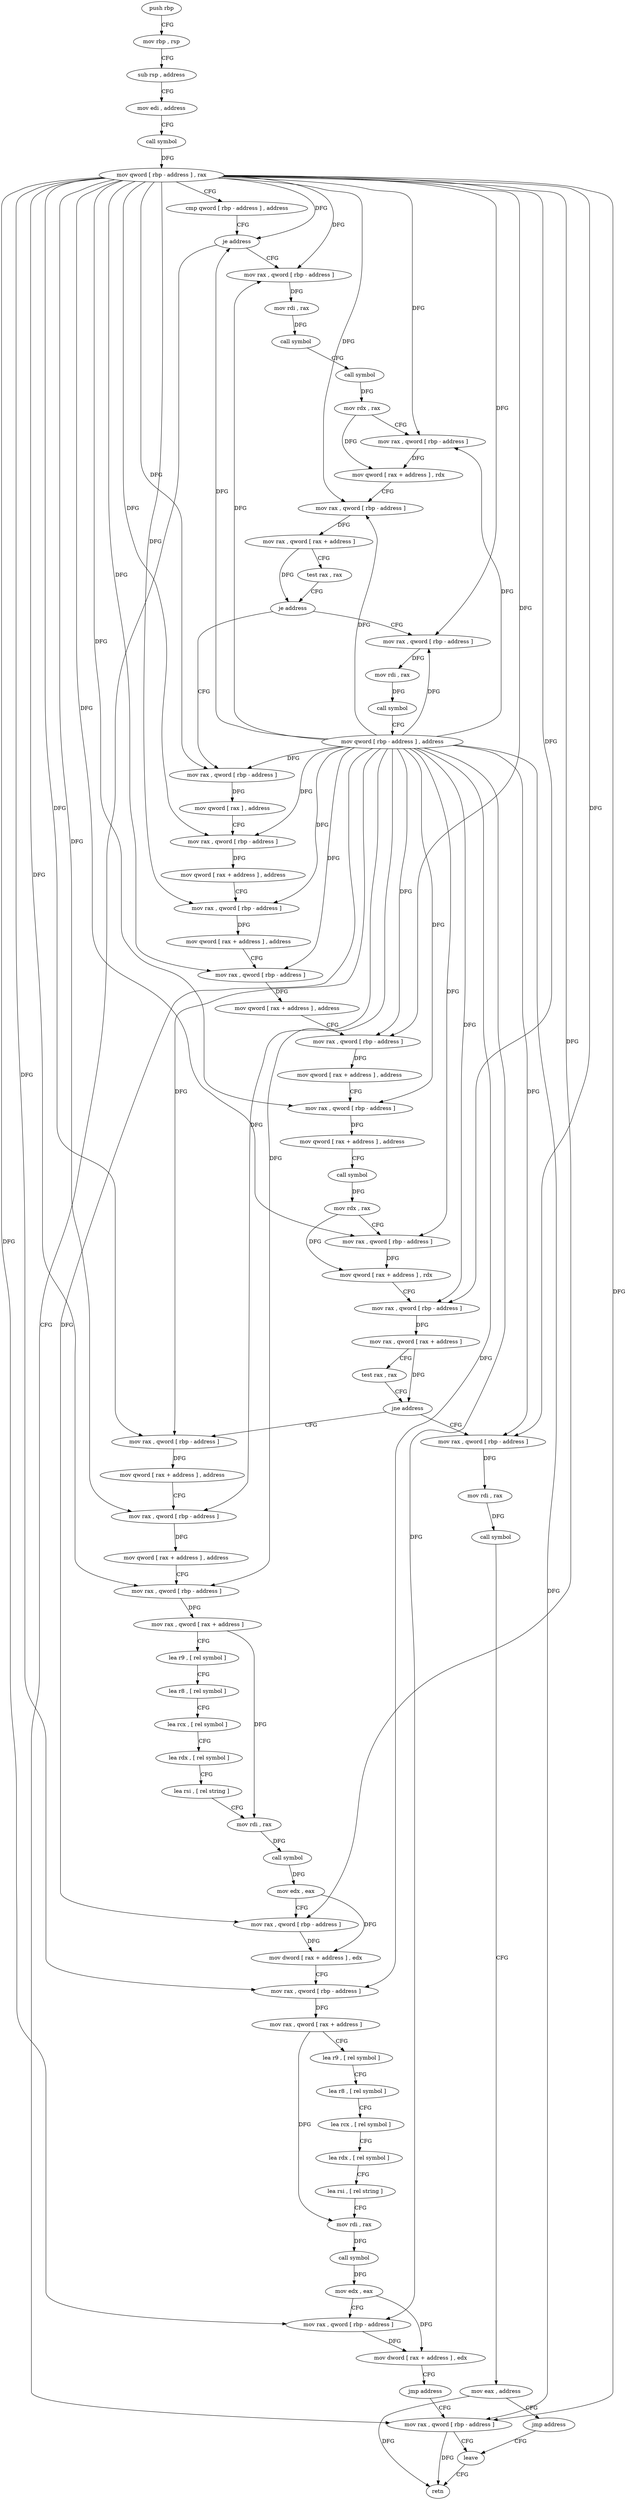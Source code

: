 digraph "func" {
"100637" [label = "push rbp" ]
"100638" [label = "mov rbp , rsp" ]
"100641" [label = "sub rsp , address" ]
"100645" [label = "mov edi , address" ]
"100650" [label = "call symbol" ]
"100655" [label = "mov qword [ rbp - address ] , rax" ]
"100659" [label = "cmp qword [ rbp - address ] , address" ]
"100664" [label = "je address" ]
"101003" [label = "mov rax , qword [ rbp - address ]" ]
"100670" [label = "mov rax , qword [ rbp - address ]" ]
"101007" [label = "leave" ]
"100674" [label = "mov rdi , rax" ]
"100677" [label = "call symbol" ]
"100682" [label = "call symbol" ]
"100687" [label = "mov rdx , rax" ]
"100690" [label = "mov rax , qword [ rbp - address ]" ]
"100694" [label = "mov qword [ rax + address ] , rdx" ]
"100698" [label = "mov rax , qword [ rbp - address ]" ]
"100702" [label = "mov rax , qword [ rax + address ]" ]
"100706" [label = "test rax , rax" ]
"100709" [label = "je address" ]
"100983" [label = "mov rax , qword [ rbp - address ]" ]
"100715" [label = "mov rax , qword [ rbp - address ]" ]
"100987" [label = "mov rdi , rax" ]
"100990" [label = "call symbol" ]
"100995" [label = "mov qword [ rbp - address ] , address" ]
"100719" [label = "mov qword [ rax ] , address" ]
"100726" [label = "mov rax , qword [ rbp - address ]" ]
"100730" [label = "mov qword [ rax + address ] , address" ]
"100738" [label = "mov rax , qword [ rbp - address ]" ]
"100742" [label = "mov qword [ rax + address ] , address" ]
"100750" [label = "mov rax , qword [ rbp - address ]" ]
"100754" [label = "mov qword [ rax + address ] , address" ]
"100762" [label = "mov rax , qword [ rbp - address ]" ]
"100766" [label = "mov qword [ rax + address ] , address" ]
"100774" [label = "mov rax , qword [ rbp - address ]" ]
"100778" [label = "mov qword [ rax + address ] , address" ]
"100786" [label = "call symbol" ]
"100791" [label = "mov rdx , rax" ]
"100794" [label = "mov rax , qword [ rbp - address ]" ]
"100798" [label = "mov qword [ rax + address ] , rdx" ]
"100802" [label = "mov rax , qword [ rbp - address ]" ]
"100806" [label = "mov rax , qword [ rax + address ]" ]
"100810" [label = "test rax , rax" ]
"100813" [label = "jne address" ]
"100837" [label = "mov rax , qword [ rbp - address ]" ]
"100815" [label = "mov rax , qword [ rbp - address ]" ]
"100841" [label = "mov qword [ rax + address ] , address" ]
"100849" [label = "mov rax , qword [ rbp - address ]" ]
"100853" [label = "mov qword [ rax + address ] , address" ]
"100861" [label = "mov rax , qword [ rbp - address ]" ]
"100865" [label = "mov rax , qword [ rax + address ]" ]
"100869" [label = "lea r9 , [ rel symbol ]" ]
"100876" [label = "lea r8 , [ rel symbol ]" ]
"100883" [label = "lea rcx , [ rel symbol ]" ]
"100890" [label = "lea rdx , [ rel symbol ]" ]
"100897" [label = "lea rsi , [ rel string ]" ]
"100904" [label = "mov rdi , rax" ]
"100907" [label = "call symbol" ]
"100912" [label = "mov edx , eax" ]
"100914" [label = "mov rax , qword [ rbp - address ]" ]
"100918" [label = "mov dword [ rax + address ] , edx" ]
"100921" [label = "mov rax , qword [ rbp - address ]" ]
"100925" [label = "mov rax , qword [ rax + address ]" ]
"100929" [label = "lea r9 , [ rel symbol ]" ]
"100936" [label = "lea r8 , [ rel symbol ]" ]
"100943" [label = "lea rcx , [ rel symbol ]" ]
"100950" [label = "lea rdx , [ rel symbol ]" ]
"100957" [label = "lea rsi , [ rel string ]" ]
"100964" [label = "mov rdi , rax" ]
"100967" [label = "call symbol" ]
"100972" [label = "mov edx , eax" ]
"100974" [label = "mov rax , qword [ rbp - address ]" ]
"100978" [label = "mov dword [ rax + address ] , edx" ]
"100981" [label = "jmp address" ]
"100819" [label = "mov rdi , rax" ]
"100822" [label = "call symbol" ]
"100827" [label = "mov eax , address" ]
"100832" [label = "jmp address" ]
"101008" [label = "retn" ]
"100637" -> "100638" [ label = "CFG" ]
"100638" -> "100641" [ label = "CFG" ]
"100641" -> "100645" [ label = "CFG" ]
"100645" -> "100650" [ label = "CFG" ]
"100650" -> "100655" [ label = "DFG" ]
"100655" -> "100659" [ label = "CFG" ]
"100655" -> "100664" [ label = "DFG" ]
"100655" -> "101003" [ label = "DFG" ]
"100655" -> "100670" [ label = "DFG" ]
"100655" -> "100690" [ label = "DFG" ]
"100655" -> "100698" [ label = "DFG" ]
"100655" -> "100983" [ label = "DFG" ]
"100655" -> "100715" [ label = "DFG" ]
"100655" -> "100726" [ label = "DFG" ]
"100655" -> "100738" [ label = "DFG" ]
"100655" -> "100750" [ label = "DFG" ]
"100655" -> "100762" [ label = "DFG" ]
"100655" -> "100774" [ label = "DFG" ]
"100655" -> "100794" [ label = "DFG" ]
"100655" -> "100802" [ label = "DFG" ]
"100655" -> "100837" [ label = "DFG" ]
"100655" -> "100849" [ label = "DFG" ]
"100655" -> "100861" [ label = "DFG" ]
"100655" -> "100914" [ label = "DFG" ]
"100655" -> "100921" [ label = "DFG" ]
"100655" -> "100974" [ label = "DFG" ]
"100655" -> "100815" [ label = "DFG" ]
"100659" -> "100664" [ label = "CFG" ]
"100664" -> "101003" [ label = "CFG" ]
"100664" -> "100670" [ label = "CFG" ]
"101003" -> "101007" [ label = "CFG" ]
"101003" -> "101008" [ label = "DFG" ]
"100670" -> "100674" [ label = "DFG" ]
"101007" -> "101008" [ label = "CFG" ]
"100674" -> "100677" [ label = "DFG" ]
"100677" -> "100682" [ label = "CFG" ]
"100682" -> "100687" [ label = "DFG" ]
"100687" -> "100690" [ label = "CFG" ]
"100687" -> "100694" [ label = "DFG" ]
"100690" -> "100694" [ label = "DFG" ]
"100694" -> "100698" [ label = "CFG" ]
"100698" -> "100702" [ label = "DFG" ]
"100702" -> "100706" [ label = "CFG" ]
"100702" -> "100709" [ label = "DFG" ]
"100706" -> "100709" [ label = "CFG" ]
"100709" -> "100983" [ label = "CFG" ]
"100709" -> "100715" [ label = "CFG" ]
"100983" -> "100987" [ label = "DFG" ]
"100715" -> "100719" [ label = "DFG" ]
"100987" -> "100990" [ label = "DFG" ]
"100990" -> "100995" [ label = "CFG" ]
"100995" -> "101003" [ label = "DFG" ]
"100995" -> "100664" [ label = "DFG" ]
"100995" -> "100670" [ label = "DFG" ]
"100995" -> "100690" [ label = "DFG" ]
"100995" -> "100698" [ label = "DFG" ]
"100995" -> "100983" [ label = "DFG" ]
"100995" -> "100715" [ label = "DFG" ]
"100995" -> "100726" [ label = "DFG" ]
"100995" -> "100738" [ label = "DFG" ]
"100995" -> "100750" [ label = "DFG" ]
"100995" -> "100762" [ label = "DFG" ]
"100995" -> "100774" [ label = "DFG" ]
"100995" -> "100794" [ label = "DFG" ]
"100995" -> "100802" [ label = "DFG" ]
"100995" -> "100837" [ label = "DFG" ]
"100995" -> "100849" [ label = "DFG" ]
"100995" -> "100861" [ label = "DFG" ]
"100995" -> "100914" [ label = "DFG" ]
"100995" -> "100921" [ label = "DFG" ]
"100995" -> "100974" [ label = "DFG" ]
"100995" -> "100815" [ label = "DFG" ]
"100719" -> "100726" [ label = "CFG" ]
"100726" -> "100730" [ label = "DFG" ]
"100730" -> "100738" [ label = "CFG" ]
"100738" -> "100742" [ label = "DFG" ]
"100742" -> "100750" [ label = "CFG" ]
"100750" -> "100754" [ label = "DFG" ]
"100754" -> "100762" [ label = "CFG" ]
"100762" -> "100766" [ label = "DFG" ]
"100766" -> "100774" [ label = "CFG" ]
"100774" -> "100778" [ label = "DFG" ]
"100778" -> "100786" [ label = "CFG" ]
"100786" -> "100791" [ label = "DFG" ]
"100791" -> "100794" [ label = "CFG" ]
"100791" -> "100798" [ label = "DFG" ]
"100794" -> "100798" [ label = "DFG" ]
"100798" -> "100802" [ label = "CFG" ]
"100802" -> "100806" [ label = "DFG" ]
"100806" -> "100810" [ label = "CFG" ]
"100806" -> "100813" [ label = "DFG" ]
"100810" -> "100813" [ label = "CFG" ]
"100813" -> "100837" [ label = "CFG" ]
"100813" -> "100815" [ label = "CFG" ]
"100837" -> "100841" [ label = "DFG" ]
"100815" -> "100819" [ label = "DFG" ]
"100841" -> "100849" [ label = "CFG" ]
"100849" -> "100853" [ label = "DFG" ]
"100853" -> "100861" [ label = "CFG" ]
"100861" -> "100865" [ label = "DFG" ]
"100865" -> "100869" [ label = "CFG" ]
"100865" -> "100904" [ label = "DFG" ]
"100869" -> "100876" [ label = "CFG" ]
"100876" -> "100883" [ label = "CFG" ]
"100883" -> "100890" [ label = "CFG" ]
"100890" -> "100897" [ label = "CFG" ]
"100897" -> "100904" [ label = "CFG" ]
"100904" -> "100907" [ label = "DFG" ]
"100907" -> "100912" [ label = "DFG" ]
"100912" -> "100914" [ label = "CFG" ]
"100912" -> "100918" [ label = "DFG" ]
"100914" -> "100918" [ label = "DFG" ]
"100918" -> "100921" [ label = "CFG" ]
"100921" -> "100925" [ label = "DFG" ]
"100925" -> "100929" [ label = "CFG" ]
"100925" -> "100964" [ label = "DFG" ]
"100929" -> "100936" [ label = "CFG" ]
"100936" -> "100943" [ label = "CFG" ]
"100943" -> "100950" [ label = "CFG" ]
"100950" -> "100957" [ label = "CFG" ]
"100957" -> "100964" [ label = "CFG" ]
"100964" -> "100967" [ label = "DFG" ]
"100967" -> "100972" [ label = "DFG" ]
"100972" -> "100974" [ label = "CFG" ]
"100972" -> "100978" [ label = "DFG" ]
"100974" -> "100978" [ label = "DFG" ]
"100978" -> "100981" [ label = "CFG" ]
"100981" -> "101003" [ label = "CFG" ]
"100819" -> "100822" [ label = "DFG" ]
"100822" -> "100827" [ label = "CFG" ]
"100827" -> "100832" [ label = "CFG" ]
"100827" -> "101008" [ label = "DFG" ]
"100832" -> "101007" [ label = "CFG" ]
}
